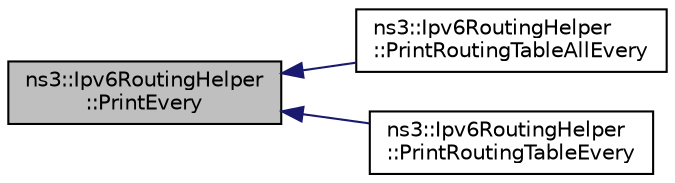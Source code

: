 digraph "ns3::Ipv6RoutingHelper::PrintEvery"
{
  edge [fontname="Helvetica",fontsize="10",labelfontname="Helvetica",labelfontsize="10"];
  node [fontname="Helvetica",fontsize="10",shape=record];
  rankdir="LR";
  Node1 [label="ns3::Ipv6RoutingHelper\l::PrintEvery",height=0.2,width=0.4,color="black", fillcolor="grey75", style="filled", fontcolor="black"];
  Node1 -> Node2 [dir="back",color="midnightblue",fontsize="10",style="solid"];
  Node2 [label="ns3::Ipv6RoutingHelper\l::PrintRoutingTableAllEvery",height=0.2,width=0.4,color="black", fillcolor="white", style="filled",URL="$d1/d7a/classns3_1_1Ipv6RoutingHelper.html#a716a9e0881c5c0d1f8f3c728556a4473",tooltip="prints the routing tables of all nodes at regular intervals specified by user. "];
  Node1 -> Node3 [dir="back",color="midnightblue",fontsize="10",style="solid"];
  Node3 [label="ns3::Ipv6RoutingHelper\l::PrintRoutingTableEvery",height=0.2,width=0.4,color="black", fillcolor="white", style="filled",URL="$d1/d7a/classns3_1_1Ipv6RoutingHelper.html#a802767089cd111e52aea8fef65dfd32e",tooltip="prints the routing tables of a node at regular intervals specified by user. "];
}
